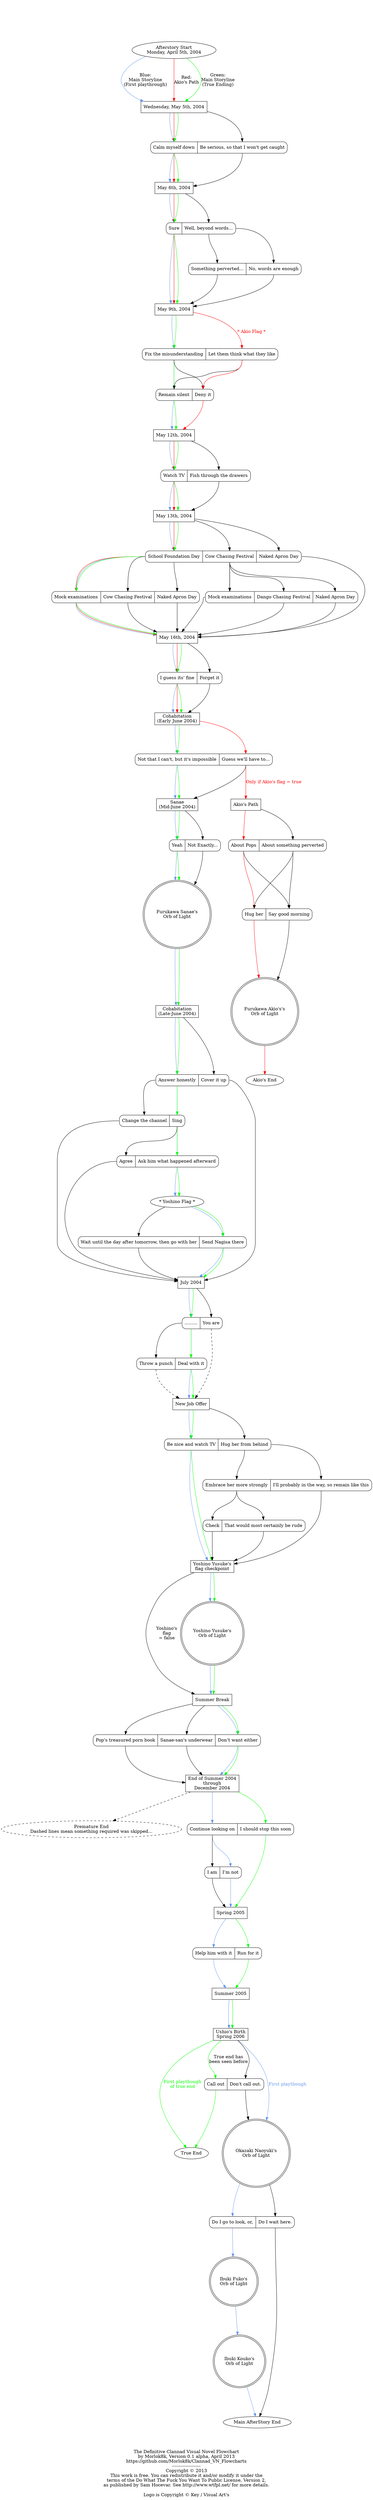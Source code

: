 /*
#######################################################################
#            DO WHAT THE FUCK YOU WANT TO PUBLIC LICENSE              #
#                    Version 2, December 2004                         #
#                                                                     #
# Copyright (C) 2004 Sam Hocevar <sam@hocevar.net>                    #
#                                                                     #
# Everyone is permitted to copy and distribute verbatim or modified   #
# copies of this license document, and changing it is allowed as long #
# as the name is changed.                                             #
#                                                                     #
#            DO WHAT THE FUCK YOU WANT TO PUBLIC LICENSE              #
#   TERMS AND CONDITIONS FOR COPYING, DISTRIBUTION AND MODIFICATION   #
#                                                                     #
#  0. You just DO WHAT THE FUCK YOU WANT TO.                          #
#                                                                     #
#######################################################################
*/

// The Definitive Clannad Visual Novel Flowchart
digraph Clannad{
    graph [ label = "\n\n\n\nThe Definitive Clannad Visual Novel Flowchart\nby Morlok8k, Version 0.1 alpha, April 2013\nhttps://github.com/Morlok8k/Clannad_VN_Flowcharts\n--------------------\nCopyright © 2013\nThis work is free. You can redistribute it and/or modify it under the\nterms of the Do What The Fuck You Want To Public License, Version 2,\nas published by Sam Hocevar. See http://www.wtfpl.net/ for more details.\n\nLogo is Copyright © Key / Visual Art's" ];
   ranksep=1.25;

    Clannad_After_Story_logo [image="dot_files/Clannad_After_Story_logo.png", label = " ", shape = box, color = invis];
    Clannad_After_Story_logo -> AF_Start [color = invis];
    
// AFTER STORY
    AF_Start [label = "Afterstory Start\nMonday, April 5th, 2004"];
    AF_MAY5 [shape = box, label = "Wednesday, May 5th, 2004"];
    AF_Start -> AF_MAY5 [color = cornflowerblue, label = "Blue:\nMain Storyline\n(First playthrough)"];
    AF_Start -> AF_MAY5 [color = red, label = "Red:\nAkio's Path"];
    AF_Start -> AF_MAY5 [color = green, label = "Green:\nMain Storyline\n(True Ending)"];
    
    AF_MAY5_q1 [shape = Mrecord, label = "<a1>Calm myself down|<a2> Be serious, so that I won't get caught"];
    AF_MAY5 -> AF_MAY5_q1:a1 [color = cornflowerblue];
    AF_MAY5 -> AF_MAY5_q1:a1 [color = red];
    AF_MAY5 -> AF_MAY5_q1:a1 [color = green];
    AF_MAY5 -> AF_MAY5_q1:a2;

    AF_MAY6 [shape = box, label = "May 6th, 2004"];
    AF_MAY5_q1:a1 -> AF_MAY6 [color = cornflowerblue];
    AF_MAY5_q1:a1 -> AF_MAY6 [color = red];
    AF_MAY5_q1:a1 -> AF_MAY6 [color = green];
    AF_MAY5_q1:a2 -> AF_MAY6;


    AF_MAY6_q1 [shape = Mrecord, label = "<a1>Sure|<a2>Well, beyond words..."];
    AF_MAY6 -> AF_MAY6_q1:a1 [color = cornflowerblue];
    AF_MAY6 -> AF_MAY6_q1:a1 [color = red];
    AF_MAY6 -> AF_MAY6_q1:a1 [color = green];
    AF_MAY6 -> AF_MAY6_q1:a2;

    AF_MAY6_q2 [shape = Mrecord, label = "<a1>Something perverted...|<a2>No, words are enough"];
    AF_MAY6_q1:a2 -> AF_MAY6_q2:a1;
    AF_MAY6_q1:a2 -> AF_MAY6_q2:a2;

    AF_MAY9 [shape = box, label = "May 9th, 2004"];
    AF_MAY6_q1:a1 -> AF_MAY9 [color = cornflowerblue];
    AF_MAY6_q1:a1 -> AF_MAY9 [color = red];
    AF_MAY6_q1:a1 -> AF_MAY9 [color = green];
    AF_MAY6_q2:a1 -> AF_MAY9;
    AF_MAY6_q2:a2 -> AF_MAY9;

    AF_MAY9_q1 [shape = Mrecord, label = "<a1>Fix the misunderstanding|<a2>Let them think what they like"];
    AF_MAY9 -> AF_MAY9_q1:a1 [color = cornflowerblue];
    AF_MAY9 -> AF_MAY9_q1:a1 [color = green];
    AF_MAY9 -> AF_MAY9_q1:a2 [color = red, label = "* Akio Flag *", fontcolor = red];

    AF_MAY9_q2 [shape = Mrecord, label = "<a1>Remain silent|<a2>Deny it"];
    AF_MAY9_q1:a1 -> AF_MAY9_q2:a1 [color = cornflowerblue];
    AF_MAY9_q1:a1 -> AF_MAY9_q2:a1 [color = green];
    AF_MAY9_q1:a1 -> AF_MAY9_q2:a2;
    AF_MAY9_q1:a2 -> AF_MAY9_q2:a1;
    AF_MAY9_q1:a2 -> AF_MAY9_q2:a2 [color = red];

    AF_MAY12 [shape = box, label = "May 12th, 2004"];
    AF_MAY9_q2:a1 -> AF_MAY12 [color = cornflowerblue];
    AF_MAY9_q2:a1 -> AF_MAY12 [color = green];
    AF_MAY9_q2:a2 -> AF_MAY12 [color = red];

    AF_MAY12_q1 [shape = Mrecord, label = "<a1>Watch TV|<a2>Fish through the drawers"];
    AF_MAY12 -> AF_MAY12_q1:a1 [color = cornflowerblue];
    AF_MAY12 -> AF_MAY12_q1:a1 [color = red];
    AF_MAY12 -> AF_MAY12_q1:a1 [color = green];
    AF_MAY12 -> AF_MAY12_q1:a2;

    AF_MAY13 [shape = box, label = "May 13th, 2004"];
    AF_MAY12_q1:a1 -> AF_MAY13 [color = cornflowerblue];
    AF_MAY12_q1:a1 -> AF_MAY13 [color = red];
    AF_MAY12_q1:a1 -> AF_MAY13 [color = green];
    AF_MAY12_q1:a2 -> AF_MAY13;

    AF_MAY13_q1 [shape = Mrecord, label = "<a1>School Foundation Day|<a2>Cow Chasing Festival|<a3>Naked Apron Day"];
    AF_MAY13 -> AF_MAY13_q1:a1 [color = cornflowerblue];
    AF_MAY13 -> AF_MAY13_q1:a1 [color = red];
    AF_MAY13 -> AF_MAY13_q1:a1 [color = green];
    AF_MAY13 -> AF_MAY13_q1:a2;
    AF_MAY13 -> AF_MAY13_q1:a3;
    AF_MAY13_q2 [shape = Mrecord, label = "<a1>Mock examinations|<a2>Cow Chasing Festival|<a3>Naked Apron Day"];
    AF_MAY13_q1:a1 -> AF_MAY13_q2:a1 [color = cornflowerblue];
    AF_MAY13_q1:a1 -> AF_MAY13_q2:a1 [color = red];
    AF_MAY13_q1:a1 -> AF_MAY13_q2:a1 [color = green];
    AF_MAY13_q1:a1 -> AF_MAY13_q2:a2;
    AF_MAY13_q1:a1 -> AF_MAY13_q2:a3;
    AF_MAY13_q1:a2 -> AF_MAY13_q3:a1;
    AF_MAY13_q1:a2 -> AF_MAY13_q3:a1;
    AF_MAY13_q1:a2 -> AF_MAY13_q3:a3;
    AF_MAY13_q3 [shape = Mrecord, label = "<a1>Mock examinations|<a2>Dango Chasing Festival|<a3>Naked Apron Day"];
    AF_MAY13_q1:a2 -> AF_MAY13_q3:a2;

    AF_MAY16 [shape = box, label = "May 16th, 2004"];
    AF_MAY13_q2:a1 -> AF_MAY16 [color = cornflowerblue];
    AF_MAY13_q2:a1 -> AF_MAY16 [color = red];
    AF_MAY13_q2:a1 -> AF_MAY16 [color = green];
    AF_MAY13_q3:a1 -> AF_MAY16;
    AF_MAY13_q2:a2 -> AF_MAY16;
    AF_MAY13_q3:a2 -> AF_MAY16;
    AF_MAY13_q1:a3 -> AF_MAY16;
    AF_MAY13_q2:a3 -> AF_MAY16;
    AF_MAY13_q3:a3 -> AF_MAY16;

    AF_MAY16_q1 [shape = Mrecord, label = "<a1>I guess its' fine|<a2>Forget it"];
    AF_MAY16 -> AF_MAY16_q1:a1 [color = cornflowerblue];
    AF_MAY16 -> AF_MAY16_q1:a1 [color = red];
    AF_MAY16 -> AF_MAY16_q1:a1 [color = green];
    AF_MAY16 -> AF_MAY16_q1:a2;
    AF_JUNE1 [shape = box, label = "Cohabitation\n(Early June 2004)"];

    // Starting with June, dates are not displayed in game.
    // so, days are given in a numerical order, even if it isn't the next day...

    AF_MAY16_q1:a1 -> AF_JUNE1 [color = cornflowerblue];
    AF_MAY16_q1:a1 -> AF_JUNE1 [color = red];
    AF_MAY16_q1:a1 -> AF_JUNE1 [color = green];
    AF_MAY16_q1:a2 -> AF_JUNE1;

    AF_JUNE1_q1 [shape = Mrecord, label = "<a1>Not that I can't, but it's impossible|<a2>Guess we'll have to..."];
    AF_JUNE1 -> AF_JUNE1_q1:a1 [color = cornflowerblue];
    AF_JUNE1 -> AF_JUNE1_q1:a1 [color = green];
    AF_JUNE1 -> AF_JUNE1_q1:a2 [color = red];

    AF_AKIO [shape = box, label = "Akio's Path"];
    AF_JUNE1_q1:a2 -> AF_AKIO [color = red, label = "Only if Akio's flag = true", fontcolor = red];

    AF_JUNE2 [shape = box, label = "Sanae\n(Mid-June 2004)"];
    AF_JUNE1_q1:a1 -> AF_JUNE2 [color = cornflowerblue];
    AF_JUNE1_q1:a1 -> AF_JUNE2 [color = green];
    AF_JUNE1_q1:a2 -> AF_JUNE2;
    AF_JUNE2_q1 [shape = Mrecord, label = "<a1>Yeah|<a2>Not Exactly..."];
    AF_JUNE2 -> AF_JUNE2_q1:a1 [color = cornflowerblue];
    AF_JUNE2 -> AF_JUNE2_q1:a1 [color = green];
    AF_JUNE2 -> AF_JUNE2_q1:a2;

    SANAE_LIGHT [shape = doublecircle, label = "Furukawa Sanae's\nOrb of Light"];
    AF_JUNE2_q1:a1 -> SANAE_LIGHT [color = cornflowerblue];
    AF_JUNE2_q1:a1 -> SANAE_LIGHT [color = green];
    AF_JUNE2_q1:a2 -> SANAE_LIGHT;

    AF_JUNE3 [shape = box, label = "Cohabitation\n(Late-June 2004)"];
    SANAE_LIGHT -> AF_JUNE3 [color = cornflowerblue];
    SANAE_LIGHT -> AF_JUNE3 [color = green];

    AF_JUNE3_q1 [shape = Mrecord, label = "<a1>Answer honestly|<a2>Cover it up"];
    AF_JUNE3 -> AF_JUNE3_q1:a1 [color = cornflowerblue];
    AF_JUNE3 -> AF_JUNE3_q1:a1 [color = green];
    AF_JUNE3 -> AF_JUNE3_q1:a2;

    AF_JUNE3_q2 [shape = Mrecord, label = "<a1>Change the channel|<a2>Sing"];
    AF_JUNE3_q1:a1 -> AF_JUNE3_q2:a1;
    AF_JUNE3_q1:a1 -> AF_JUNE3_q2:a2 [color = cornflowerblue];
    AF_JUNE3_q1:a1 -> AF_JUNE3_q2:a2 [color = green];




    //main path (blue)
    AF_JUNE3_q3 [shape = Mrecord, label = "<a1>Agree|<a2>Ask him what happened afterward"];

    AF_JUNE3_q2:a2 -> AF_JUNE3_q3:a2 [color = cornflowerblue];
    AF_JUNE3_q2:a2 -> AF_JUNE3_q3:a2 [color = green];
    AF_JUNE3_q2:a2 -> AF_JUNE3_q3:a1;

    AF_YOSHINO_FLAG [label = "* Yoshino Flag *"];


    AF_JUNE4_q1 [shape = Mrecord, label = "<a1>Wait until the day after tomorrow, then go with her|<a2>Send Nagisa there"];
    
    AF_JUNE3_q3:a2 -> AF_YOSHINO_FLAG [color = cornflowerblue];
    AF_JUNE3_q3:a2 -> AF_YOSHINO_FLAG [color = green];
    //AF_JUNE3_q3:a2 -> AF_YOSHINO_FLAG;
    
    AF_YOSHINO_FLAG -> AF_JUNE4_q1:a2 [color = cornflowerblue];
    AF_YOSHINO_FLAG -> AF_JUNE4_q1:a2 [color = green];
    AF_YOSHINO_FLAG -> AF_JUNE4_q1:a1;

    AF_JULY [shape = box, label = "July 2004"];
    AF_JULY1_q1 [shape = Mrecord, label = "<a1>.........|<a2>You are"];

    AF_JUNE3_q1:a2 -> AF_JULY; //[style = dashed];
    AF_JUNE3_q2:a1 -> AF_JULY; //[style = dashed];
    AF_JUNE3_q3:a1 -> AF_JULY; //[style = dashed];
    //removed dashes, as yoshinos orb seems optional... to the extent of getting a premature end...

    AF_JUNE4_q1:a2 -> AF_JULY [color = cornflowerblue];
    AF_JUNE4_q1:a2 -> AF_JULY [color = green];
    AF_JUNE4_q1:a1 -> AF_JULY;

    AF_JULY -> AF_JULY1_q1:a2;
    AF_JULY -> AF_JULY1_q1:a1 [color = cornflowerblue];
    AF_JULY -> AF_JULY1_q1:a1 [color = green];

    AF_JULY2_q1 [shape = Mrecord, label = "<a1>Throw a punch|<a2>Deal with it"];  //TODO: finish
    AF_JULY1_q1:a1 -> AF_JULY2_q1:a2 [color = cornflowerblue];
    AF_JULY1_q1:a1 -> AF_JULY2_q1:a2 [color = green];
    AF_JULY1_q1:a1 -> AF_JULY2_q1:a1;

    JOB_OFFER [shape = box, label = "New Job Offer"];
    AF_JULY3_q1 [shape = Mrecord, label = "<a1>Be nice and watch TV|<a2>Hug her from behind"];
    AF_JULY2_q1:a2 -> JOB_OFFER [color = cornflowerblue];
    AF_JULY2_q1:a2 -> JOB_OFFER [color = green];
    AF_JULY2_q1:a1 -> JOB_OFFER [style = dashed];  // queue Premature end...

    JOB_OFFER -> AF_JULY3_q1:a1 [color = cornflowerblue];
    JOB_OFFER -> AF_JULY3_q1:a1 [color = green];
    AF_JULY1_q1:a2 -> JOB_OFFER [style = dashed];  // queue Premature end...
    JOB_OFFER -> AF_JULY3_q1:a2;

    AF_JULY3_q2 [shape = Mrecord, label = "<a1>Embrace her more strongly|<a2>I'll probably in the way, so remain like this"];
    AF_JULY3_q1:a2 -> AF_JULY3_q2:a1;
    AF_JULY3_q1:a2 -> AF_JULY3_q2:a2;

    AF_JULY3_q3 [shape = Mrecord, label = "<a1>Check|<a2>That would most certainly be rude"];
    AF_JULY3_q2:a1 -> AF_JULY3_q3:a1;
    AF_JULY3_q2:a1 -> AF_JULY3_q3:a2;

    AF_YOSHINO [shape = box, label = "Yoshino Yusuke's\nflag checkpoint"];

    YOSHINO_LIGHT [shape = doublecircle, label = "Yoshino Yusuke's\nOrb of Light"];
    
    AF_JULY3_q1:a1 -> AF_YOSHINO [color = cornflowerblue];
    AF_YOSHINO -> YOSHINO_LIGHT [color = cornflowerblue];
    AF_JULY3_q1:a1 -> AF_YOSHINO [color = green];
    AF_YOSHINO -> YOSHINO_LIGHT [color = green];

    AF_SUMMER_BREAK [shape = box, label = "Summer Break"];
    AF_JULY3_q2:a2 -> AF_YOSHINO;
    AF_JULY3_q3:a1 -> AF_YOSHINO;
    AF_JULY3_q3:a2 -> AF_YOSHINO;
    YOSHINO_LIGHT -> AF_SUMMER_BREAK [color = cornflowerblue];
    YOSHINO_LIGHT -> AF_SUMMER_BREAK [color = green];
    AF_YOSHINO -> AF_SUMMER_BREAK [label = "Yoshino's\nflag\n= false"];

    AF_JULY4_q1 [shape = Mrecord, label = "<a1>Pop's treasured porn book|<a2>Sanae-san's underwear|<a3>Don’t want either"];
    AF_SUMMER_BREAK -> AF_JULY4_q1:a1;
    AF_SUMMER_BREAK -> AF_JULY4_q1:a2;
    AF_SUMMER_BREAK -> AF_JULY4_q1:a3 [color = cornflowerblue];
    AF_SUMMER_BREAK -> AF_JULY4_q1:a3 [color = green];

    SUMMER_END [shape = box, label = "End of Summer 2004\nthrough\nDecember 2004"];
    AF_JULY4_q1:a1 -> SUMMER_END;
    AF_JULY4_q1:a2 -> SUMMER_END;
    AF_JULY4_q1:a3 -> SUMMER_END [color = cornflowerblue];
    AF_JULY4_q1:a3 -> SUMMER_END [color = green];

    AF_PREMATURE_END [style = dashed, label = "Premature End\nDashed lines mean something required was skipped..."];
    SUMMER_END -> AF_PREMATURE_END [style = dashed];

    AF_DEC1_q1 [shape = Mrecord, label = "<a1>Continue looking on|<a2>I should stop this soon"];
    //AF_DEC1_q1:a2 [shape = diamond, label = ""];
    SUMMER_END -> AF_DEC1_q1:a1 [color = cornflowerblue];
    SUMMER_END -> AF_DEC1_q1:a2 [color = green];

    AF_DEC1_q2 [shape = Mrecord, label = "<a1>I am|<a2>I’m not"];
    AF_DEC1_q1:a1 -> AF_DEC1_q2:a2 [color = cornflowerblue];
    AF_DEC1_q1:a1 -> AF_DEC1_q2:a1;

    //spring 2005 - fever lets up, "custom" grad ceremony
    AF_SPRING05 [shape = box, label = "Spring 2005"];
    AF_DEC1_q2:a2 -> AF_SPRING05 [color = cornflowerblue];
    AF_DEC1_q2:a1 -> AF_SPRING05;
    AF_DEC1_q1:a2 -> AF_SPRING05 [color = green];

    main9_q1 [shape = Mrecord, label = "<a1>Help him with it|<a2>Run for it"];
    AF_SPRING05 -> main9_q1:a1 [color = cornflowerblue];
    AF_SPRING05 -> main9_q1:a2 [color = green];

    AF_SUMMER05 [shape = box, label = "Summer 2005"];
    main9_q1:a1 -> AF_SUMMER05 [color = cornflowerblue];
    main9_q1:a2 -> AF_SUMMER05 [color = green];

    AF_USHIO_BIRTH [shape = box, label = "Ushio's Birth\nSpring 2006"];
    AF_SUMMER05 -> AF_USHIO_BIRTH [color = cornflowerblue];
    AF_SUMMER05 -> AF_USHIO_BIRTH [color = green];

    //Storyline splits here
    af_split1 [shape = Mrecord, label = "<a1>Call out|<a2>Don't call out."];
    AF_USHIO_BIRTH -> af_split1:a1 [color = green, label = "True end has\nbeen seen before"];
    AF_USHIO_BIRTH -> af_split1:a2;

    //True Ending
    AF_TRUE_END [label = "True End"];
    AF_USHIO_BIRTH -> AF_TRUE_END [color = green, label = "First playthough\nof true end", fontcolor = green];
    af_split1:a1 -> AF_TRUE_END [color = green];


    //Main storyline
    af_split1:a2 -> NAOYUKI_LIGHT;
    NAOYUKI_LIGHT [shape = doublecircle, label = "Okazaki Naoyuki's\nOrb of Light"];
    AF_USHIO_BIRTH -> NAOYUKI_LIGHT [color = cornflowerblue, label = "First playthough", fontcolor = cornflowerblue];

    main10_q1 [shape = Mrecord, label = "<a1>Do I go to look, or,|<a2>Do I wait here."];
    NAOYUKI_LIGHT -> main10_q1:a1 [color = cornflowerblue];
    NAOYUKI_LIGHT -> main10_q1:a2;

    FUKO_LIGHT [shape = doublecircle, label = "Ibuki Fuko's\nOrb of Light"];
    main10_q1:a1 -> FUKO_LIGHT [color = cornflowerblue];
    KOUKO_LIGHT [shape = doublecircle, label = "Ibuki Kouko's\nOrb of Light"];
    FUKO_LIGHT -> KOUKO_LIGHT [color = cornflowerblue];

    USHIO_BAD_END [label = "Main AfterStory End"];
    KOUKO_LIGHT -> USHIO_BAD_END [color = cornflowerblue];
    main10_q1:a2 -> USHIO_BAD_END;



    //Akio's path (red)
    AF_AKIO_q1 [shape = Mrecord, label = "<a1>About Pops|<a2>About something perverted"];
    //AF_AKIO_q1 [shape = diamond, label = "About something perverted"];
    AF_AKIO_q2 [shape = Mrecord, label = "<a1>Hug her|<a2>Say good morning"];
    //AF_AKIO_q2 [shape = diamond, label = "Say good morning"];
    AF_AKIO -> AF_AKIO_q1:a1 [color = red];
    AF_AKIO -> AF_AKIO_q1:a2;
    AF_AKIO_q1:a1 -> AF_AKIO_q2:a1 [color = red];
    AF_AKIO_q1:a1 -> AF_AKIO_q2:a2;
    AF_AKIO_q1:a2 -> AF_AKIO_q2:a1;
    AF_AKIO_q1:a2 -> AF_AKIO_q2:a2;
    AF_AKIO_LIGHT [shape = doublecircle, label = "Furukawa Akio's's\nOrb of Light"];
    AF_AKIO_q2:a1 -> AF_AKIO_LIGHT [color = red];
    AF_AKIO_q2:a2 -> AF_AKIO_LIGHT;
    AF_AKIO_END [label = "Akio's End"];
    AF_AKIO_LIGHT -> AF_AKIO_END [color = red];


}
